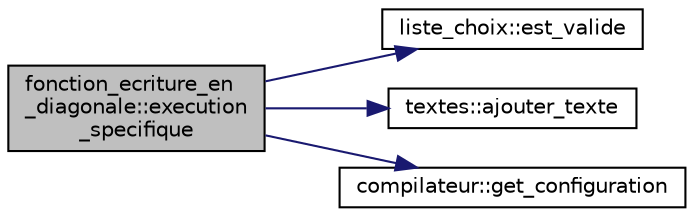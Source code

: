 digraph "fonction_ecriture_en_diagonale::execution_specifique"
{
  edge [fontname="Helvetica",fontsize="10",labelfontname="Helvetica",labelfontsize="10"];
  node [fontname="Helvetica",fontsize="10",shape=record];
  rankdir="LR";
  Node72 [label="fonction_ecriture_en\l_diagonale::execution\l_specifique",height=0.2,width=0.4,color="black", fillcolor="grey75", style="filled", fontcolor="black"];
  Node72 -> Node73 [color="midnightblue",fontsize="10",style="solid",fontname="Helvetica"];
  Node73 [label="liste_choix::est_valide",height=0.2,width=0.4,color="black", fillcolor="white", style="filled",URL="$classliste__choix.html#a0c328b8bc313cc5379034fd89157d58a",tooltip="Test si une liste de choix donnée est valide. "];
  Node72 -> Node74 [color="midnightblue",fontsize="10",style="solid",fontname="Helvetica"];
  Node74 [label="textes::ajouter_texte",height=0.2,width=0.4,color="black", fillcolor="white", style="filled",URL="$classtextes.html#a43f525d434beb88abf038c54fe656d91",tooltip="Ajoute un texte donné. "];
  Node72 -> Node75 [color="midnightblue",fontsize="10",style="solid",fontname="Helvetica"];
  Node75 [label="compilateur::get_configuration",height=0.2,width=0.4,color="black", fillcolor="white", style="filled",URL="$classcompilateur.html#a1b90b920c98f81b88171bda33967ffac",tooltip="Accesseur de la configuration courante. "];
}
